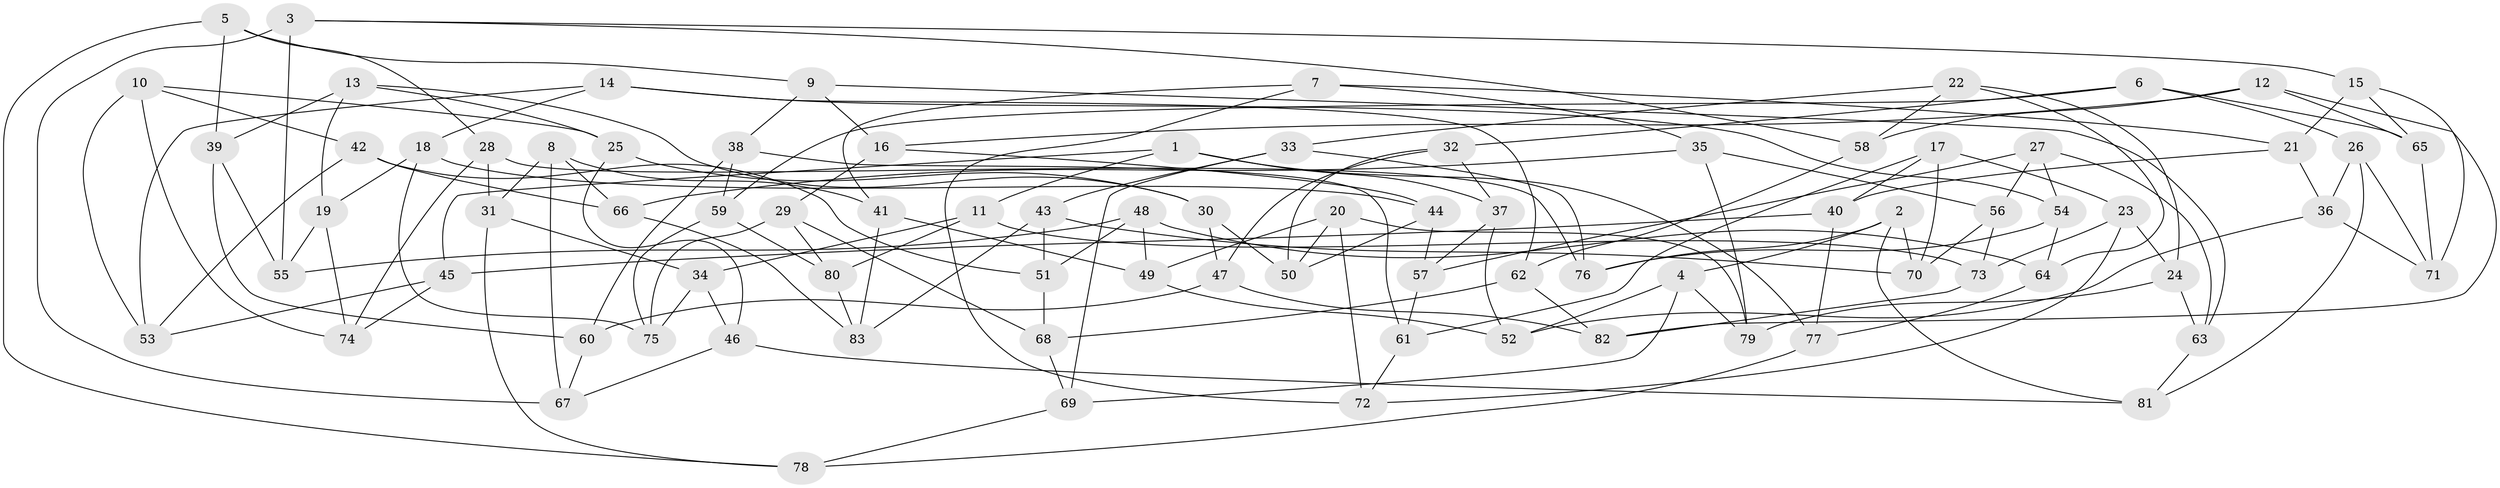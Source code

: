 // coarse degree distribution, {4: 0.34, 6: 0.5, 5: 0.14, 3: 0.02}
// Generated by graph-tools (version 1.1) at 2025/42/03/06/25 10:42:18]
// undirected, 83 vertices, 166 edges
graph export_dot {
graph [start="1"]
  node [color=gray90,style=filled];
  1;
  2;
  3;
  4;
  5;
  6;
  7;
  8;
  9;
  10;
  11;
  12;
  13;
  14;
  15;
  16;
  17;
  18;
  19;
  20;
  21;
  22;
  23;
  24;
  25;
  26;
  27;
  28;
  29;
  30;
  31;
  32;
  33;
  34;
  35;
  36;
  37;
  38;
  39;
  40;
  41;
  42;
  43;
  44;
  45;
  46;
  47;
  48;
  49;
  50;
  51;
  52;
  53;
  54;
  55;
  56;
  57;
  58;
  59;
  60;
  61;
  62;
  63;
  64;
  65;
  66;
  67;
  68;
  69;
  70;
  71;
  72;
  73;
  74;
  75;
  76;
  77;
  78;
  79;
  80;
  81;
  82;
  83;
  1 -- 11;
  1 -- 77;
  1 -- 37;
  1 -- 45;
  2 -- 70;
  2 -- 76;
  2 -- 4;
  2 -- 81;
  3 -- 55;
  3 -- 15;
  3 -- 67;
  3 -- 58;
  4 -- 52;
  4 -- 69;
  4 -- 79;
  5 -- 28;
  5 -- 9;
  5 -- 78;
  5 -- 39;
  6 -- 32;
  6 -- 65;
  6 -- 26;
  6 -- 59;
  7 -- 21;
  7 -- 35;
  7 -- 72;
  7 -- 41;
  8 -- 41;
  8 -- 31;
  8 -- 67;
  8 -- 66;
  9 -- 63;
  9 -- 16;
  9 -- 38;
  10 -- 25;
  10 -- 42;
  10 -- 74;
  10 -- 53;
  11 -- 34;
  11 -- 80;
  11 -- 73;
  12 -- 58;
  12 -- 65;
  12 -- 16;
  12 -- 82;
  13 -- 19;
  13 -- 30;
  13 -- 39;
  13 -- 25;
  14 -- 53;
  14 -- 18;
  14 -- 54;
  14 -- 62;
  15 -- 21;
  15 -- 65;
  15 -- 71;
  16 -- 44;
  16 -- 29;
  17 -- 40;
  17 -- 70;
  17 -- 23;
  17 -- 61;
  18 -- 75;
  18 -- 19;
  18 -- 44;
  19 -- 55;
  19 -- 74;
  20 -- 50;
  20 -- 49;
  20 -- 72;
  20 -- 79;
  21 -- 36;
  21 -- 40;
  22 -- 58;
  22 -- 64;
  22 -- 24;
  22 -- 33;
  23 -- 24;
  23 -- 72;
  23 -- 73;
  24 -- 63;
  24 -- 79;
  25 -- 30;
  25 -- 46;
  26 -- 81;
  26 -- 36;
  26 -- 71;
  27 -- 57;
  27 -- 63;
  27 -- 54;
  27 -- 56;
  28 -- 31;
  28 -- 74;
  28 -- 76;
  29 -- 80;
  29 -- 68;
  29 -- 75;
  30 -- 50;
  30 -- 47;
  31 -- 34;
  31 -- 78;
  32 -- 47;
  32 -- 50;
  32 -- 37;
  33 -- 43;
  33 -- 76;
  33 -- 69;
  34 -- 75;
  34 -- 46;
  35 -- 79;
  35 -- 66;
  35 -- 56;
  36 -- 71;
  36 -- 52;
  37 -- 57;
  37 -- 52;
  38 -- 61;
  38 -- 59;
  38 -- 60;
  39 -- 60;
  39 -- 55;
  40 -- 77;
  40 -- 45;
  41 -- 83;
  41 -- 49;
  42 -- 53;
  42 -- 66;
  42 -- 51;
  43 -- 83;
  43 -- 51;
  43 -- 70;
  44 -- 50;
  44 -- 57;
  45 -- 53;
  45 -- 74;
  46 -- 67;
  46 -- 81;
  47 -- 82;
  47 -- 60;
  48 -- 55;
  48 -- 51;
  48 -- 49;
  48 -- 64;
  49 -- 52;
  51 -- 68;
  54 -- 64;
  54 -- 76;
  56 -- 73;
  56 -- 70;
  57 -- 61;
  58 -- 62;
  59 -- 80;
  59 -- 75;
  60 -- 67;
  61 -- 72;
  62 -- 82;
  62 -- 68;
  63 -- 81;
  64 -- 77;
  65 -- 71;
  66 -- 83;
  68 -- 69;
  69 -- 78;
  73 -- 82;
  77 -- 78;
  80 -- 83;
}
